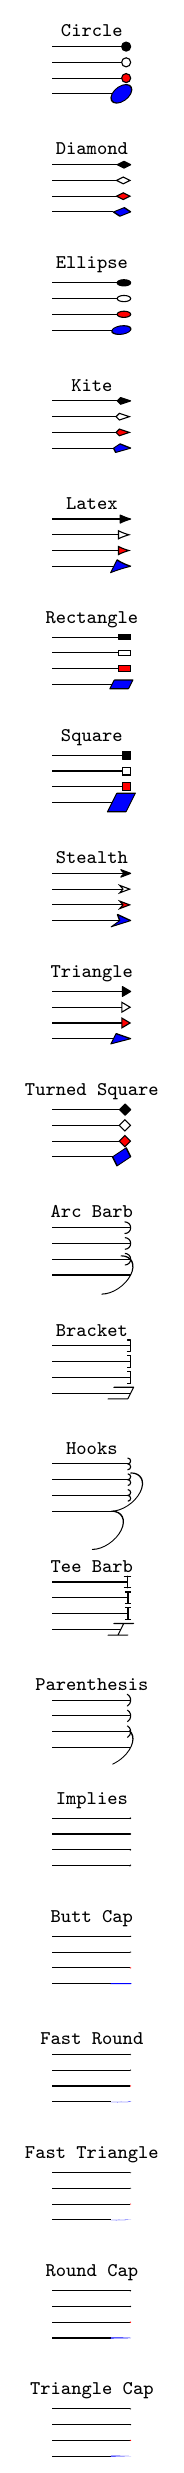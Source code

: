 \documentclass[tikz,border=2mm]{standalone}
\usetikzlibrary{arrows.meta}

\begin{document}
\begin{tikzpicture}
\foreach \arrowtipkind[count=\i from 0] in {
Circle,
Diamond,
Ellipse,
Kite,
Latex,
Rectangle,
Square,
Stealth,
Triangle,
Turned Square,
Arc Barb,
Bracket,
Hooks,
Tee Barb,
Parenthesis,
Implies,
Butt Cap,
Fast Round,
Fast Triangle,
Round Cap,
Triangle Cap}{\foreach \specs[count=\j from 0] in {round, open, fill=red, {round, fill=blue, length=2.5mm, slant=.5}}{\draw[-{\arrowtipkind[\specs]}, yshift=-1.5*\i cm -0.2*\j cm] (0,0) -- +(1,0)\ifnum\j=0 node[above,midway,font=\scriptsize\ttfamily]{\arrowtipkind}\fi;};};
%%% Tips with particular options:
% Arc Barb[sep, arc=<angle>, length=<dim>, line width=<dim>, width=<dim>, reversed, round, slant=<num>, harpoon, left, right, <color>]
% Bracket[sep, reversed, round, slant=<num>, left, right, harpoon, reversed, <color>]
% Hooks[sep, arc=<angle>, length=<dim>, line width=<dim>, width=<dim>, reversed, round, slant=<num>, harpoon, left, right, <color>]
% Tee Barb[sep, inset=<dim>, inset'=<dim> <num>, line width=<dim>, reversed, round, slant=<num>, harpoon, left, right, <color>] thin thick
% Implies[<color>]
\end{tikzpicture}
\end{document}